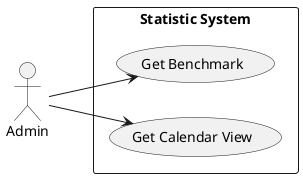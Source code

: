 @startuml StatisticSubSystem

left to right direction

skinparam Monochrome true
skinparam Shadowing false
skinparam packageStyle rectangle

actor Admin

rectangle "Statistic System" {
    Admin --> (Get Benchmark)
    Admin --> (Get Calendar View)
}

@enduml